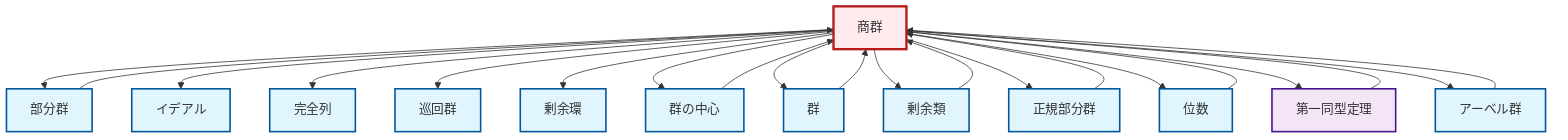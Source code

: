 graph TD
    classDef definition fill:#e1f5fe,stroke:#01579b,stroke-width:2px
    classDef theorem fill:#f3e5f5,stroke:#4a148c,stroke-width:2px
    classDef axiom fill:#fff3e0,stroke:#e65100,stroke-width:2px
    classDef example fill:#e8f5e9,stroke:#1b5e20,stroke-width:2px
    classDef current fill:#ffebee,stroke:#b71c1c,stroke-width:3px
    def-quotient-group["商群"]:::definition
    def-exact-sequence["完全列"]:::definition
    def-abelian-group["アーベル群"]:::definition
    def-ideal["イデアル"]:::definition
    def-subgroup["部分群"]:::definition
    def-quotient-ring["剰余環"]:::definition
    thm-first-isomorphism["第一同型定理"]:::theorem
    def-coset["剰余類"]:::definition
    def-normal-subgroup["正規部分群"]:::definition
    def-center-of-group["群の中心"]:::definition
    def-order["位数"]:::definition
    def-cyclic-group["巡回群"]:::definition
    def-group["群"]:::definition
    def-quotient-group --> def-subgroup
    def-quotient-group --> def-ideal
    thm-first-isomorphism --> def-quotient-group
    def-quotient-group --> def-exact-sequence
    def-center-of-group --> def-quotient-group
    def-abelian-group --> def-quotient-group
    def-normal-subgroup --> def-quotient-group
    def-quotient-group --> def-cyclic-group
    def-quotient-group --> def-quotient-ring
    def-quotient-group --> def-center-of-group
    def-group --> def-quotient-group
    def-quotient-group --> def-group
    def-coset --> def-quotient-group
    def-quotient-group --> def-coset
    def-quotient-group --> def-normal-subgroup
    def-subgroup --> def-quotient-group
    def-quotient-group --> def-order
    def-order --> def-quotient-group
    def-quotient-group --> thm-first-isomorphism
    def-quotient-group --> def-abelian-group
    class def-quotient-group current